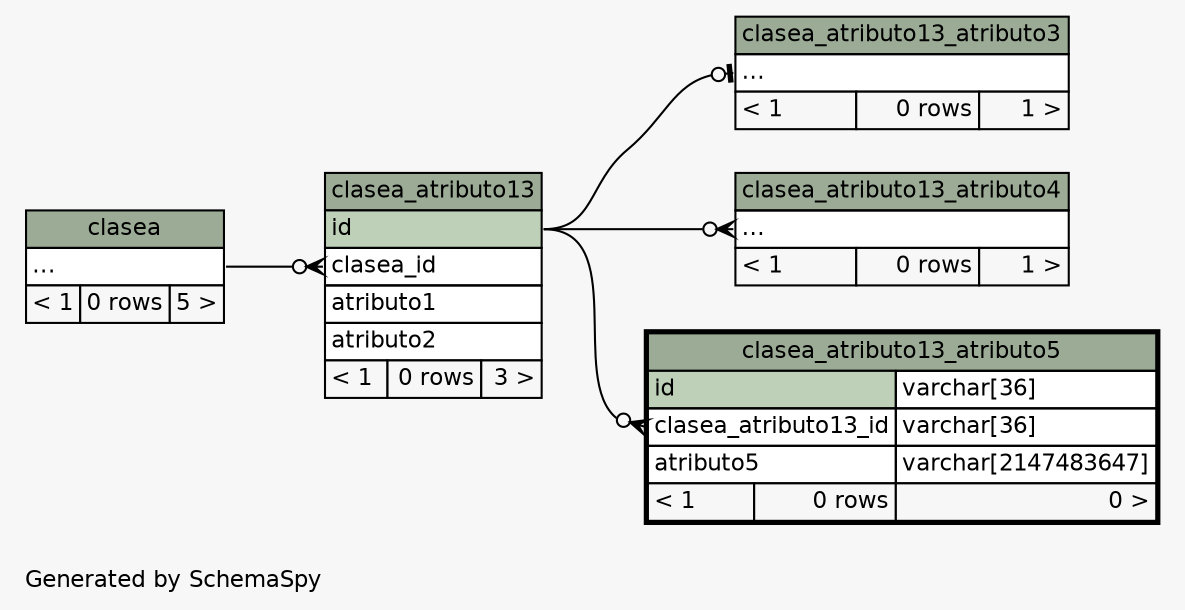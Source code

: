 // dot 2.38.0 on Windows 10 10.0
// SchemaSpy rev 590
digraph "twoDegreesRelationshipsDiagram" {
  graph [
    rankdir="RL"
    bgcolor="#f7f7f7"
    label="\nGenerated by SchemaSpy"
    labeljust="l"
    nodesep="0.18"
    ranksep="0.46"
    fontname="Helvetica"
    fontsize="11"
  ];
  node [
    fontname="Helvetica"
    fontsize="11"
    shape="plaintext"
  ];
  edge [
    arrowsize="0.8"
  ];
  "clasea_atributo13":"clasea_id":w -> "clasea":"elipses":e [arrowhead=none dir=back arrowtail=crowodot];
  "clasea_atributo13_atributo3":"elipses":w -> "clasea_atributo13":"id":e [arrowhead=none dir=back arrowtail=teeodot];
  "clasea_atributo13_atributo4":"elipses":w -> "clasea_atributo13":"id":e [arrowhead=none dir=back arrowtail=crowodot];
  "clasea_atributo13_atributo5":"clasea_atributo13_id":w -> "clasea_atributo13":"id":e [arrowhead=none dir=back arrowtail=crowodot];
  "clasea" [
    label=<
    <TABLE BORDER="0" CELLBORDER="1" CELLSPACING="0" BGCOLOR="#ffffff">
      <TR><TD COLSPAN="3" BGCOLOR="#9bab96" ALIGN="CENTER">clasea</TD></TR>
      <TR><TD PORT="elipses" COLSPAN="3" ALIGN="LEFT">...</TD></TR>
      <TR><TD ALIGN="LEFT" BGCOLOR="#f7f7f7">&lt; 1</TD><TD ALIGN="RIGHT" BGCOLOR="#f7f7f7">0 rows</TD><TD ALIGN="RIGHT" BGCOLOR="#f7f7f7">5 &gt;</TD></TR>
    </TABLE>>
    URL="clasea.html"
    tooltip="clasea"
  ];
  "clasea_atributo13" [
    label=<
    <TABLE BORDER="0" CELLBORDER="1" CELLSPACING="0" BGCOLOR="#ffffff">
      <TR><TD COLSPAN="3" BGCOLOR="#9bab96" ALIGN="CENTER">clasea_atributo13</TD></TR>
      <TR><TD PORT="id" COLSPAN="3" BGCOLOR="#bed1b8" ALIGN="LEFT">id</TD></TR>
      <TR><TD PORT="clasea_id" COLSPAN="3" ALIGN="LEFT">clasea_id</TD></TR>
      <TR><TD PORT="atributo1" COLSPAN="3" ALIGN="LEFT">atributo1</TD></TR>
      <TR><TD PORT="atributo2" COLSPAN="3" ALIGN="LEFT">atributo2</TD></TR>
      <TR><TD ALIGN="LEFT" BGCOLOR="#f7f7f7">&lt; 1</TD><TD ALIGN="RIGHT" BGCOLOR="#f7f7f7">0 rows</TD><TD ALIGN="RIGHT" BGCOLOR="#f7f7f7">3 &gt;</TD></TR>
    </TABLE>>
    URL="clasea_atributo13.html"
    tooltip="clasea_atributo13"
  ];
  "clasea_atributo13_atributo3" [
    label=<
    <TABLE BORDER="0" CELLBORDER="1" CELLSPACING="0" BGCOLOR="#ffffff">
      <TR><TD COLSPAN="3" BGCOLOR="#9bab96" ALIGN="CENTER">clasea_atributo13_atributo3</TD></TR>
      <TR><TD PORT="elipses" COLSPAN="3" ALIGN="LEFT">...</TD></TR>
      <TR><TD ALIGN="LEFT" BGCOLOR="#f7f7f7">&lt; 1</TD><TD ALIGN="RIGHT" BGCOLOR="#f7f7f7">0 rows</TD><TD ALIGN="RIGHT" BGCOLOR="#f7f7f7">1 &gt;</TD></TR>
    </TABLE>>
    URL="clasea_atributo13_atributo3.html"
    tooltip="clasea_atributo13_atributo3"
  ];
  "clasea_atributo13_atributo4" [
    label=<
    <TABLE BORDER="0" CELLBORDER="1" CELLSPACING="0" BGCOLOR="#ffffff">
      <TR><TD COLSPAN="3" BGCOLOR="#9bab96" ALIGN="CENTER">clasea_atributo13_atributo4</TD></TR>
      <TR><TD PORT="elipses" COLSPAN="3" ALIGN="LEFT">...</TD></TR>
      <TR><TD ALIGN="LEFT" BGCOLOR="#f7f7f7">&lt; 1</TD><TD ALIGN="RIGHT" BGCOLOR="#f7f7f7">0 rows</TD><TD ALIGN="RIGHT" BGCOLOR="#f7f7f7">1 &gt;</TD></TR>
    </TABLE>>
    URL="clasea_atributo13_atributo4.html"
    tooltip="clasea_atributo13_atributo4"
  ];
  "clasea_atributo13_atributo5" [
    label=<
    <TABLE BORDER="2" CELLBORDER="1" CELLSPACING="0" BGCOLOR="#ffffff">
      <TR><TD COLSPAN="3" BGCOLOR="#9bab96" ALIGN="CENTER">clasea_atributo13_atributo5</TD></TR>
      <TR><TD PORT="id" COLSPAN="2" BGCOLOR="#bed1b8" ALIGN="LEFT">id</TD><TD PORT="id.type" ALIGN="LEFT">varchar[36]</TD></TR>
      <TR><TD PORT="clasea_atributo13_id" COLSPAN="2" ALIGN="LEFT">clasea_atributo13_id</TD><TD PORT="clasea_atributo13_id.type" ALIGN="LEFT">varchar[36]</TD></TR>
      <TR><TD PORT="atributo5" COLSPAN="2" ALIGN="LEFT">atributo5</TD><TD PORT="atributo5.type" ALIGN="LEFT">varchar[2147483647]</TD></TR>
      <TR><TD ALIGN="LEFT" BGCOLOR="#f7f7f7">&lt; 1</TD><TD ALIGN="RIGHT" BGCOLOR="#f7f7f7">0 rows</TD><TD ALIGN="RIGHT" BGCOLOR="#f7f7f7">0 &gt;</TD></TR>
    </TABLE>>
    URL="clasea_atributo13_atributo5.html"
    tooltip="clasea_atributo13_atributo5"
  ];
}
